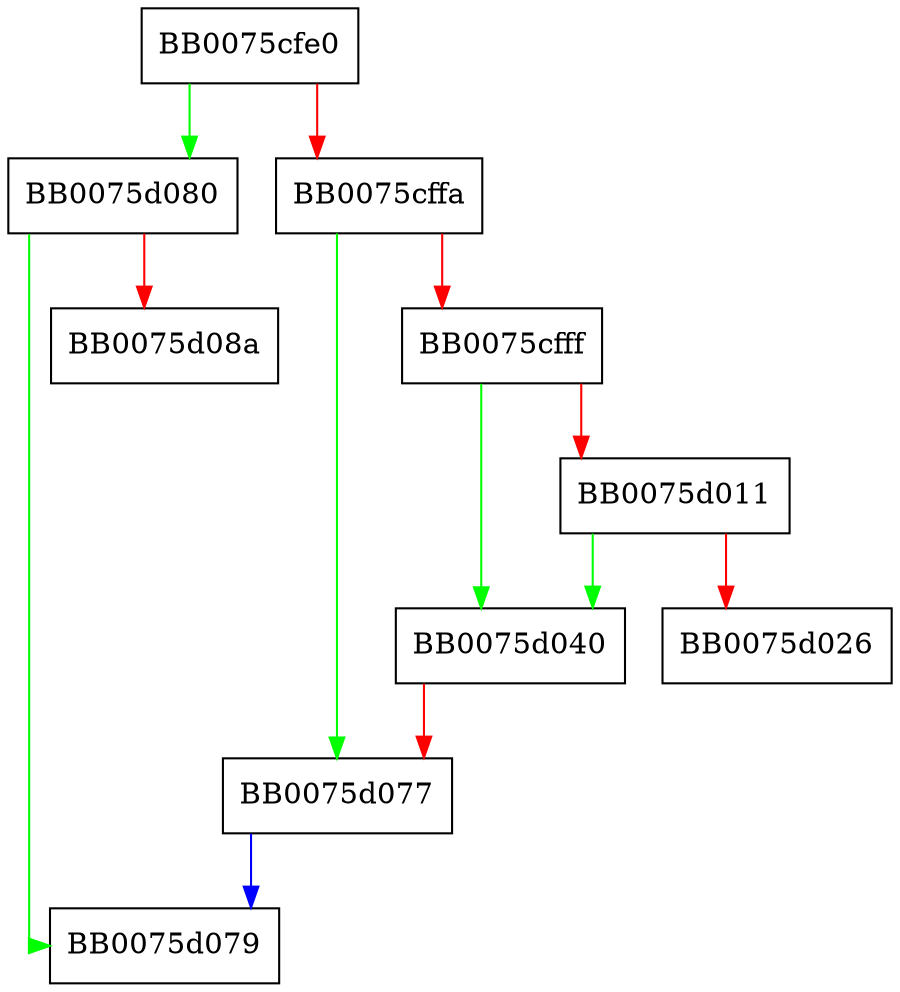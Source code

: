 digraph fix_group_ecx {
  node [shape="box"];
  graph [splines=ortho];
  BB0075cfe0 -> BB0075d080 [color="green"];
  BB0075cfe0 -> BB0075cffa [color="red"];
  BB0075cffa -> BB0075d077 [color="green"];
  BB0075cffa -> BB0075cfff [color="red"];
  BB0075cfff -> BB0075d040 [color="green"];
  BB0075cfff -> BB0075d011 [color="red"];
  BB0075d011 -> BB0075d040 [color="green"];
  BB0075d011 -> BB0075d026 [color="red"];
  BB0075d040 -> BB0075d077 [color="red"];
  BB0075d077 -> BB0075d079 [color="blue"];
  BB0075d080 -> BB0075d079 [color="green"];
  BB0075d080 -> BB0075d08a [color="red"];
}